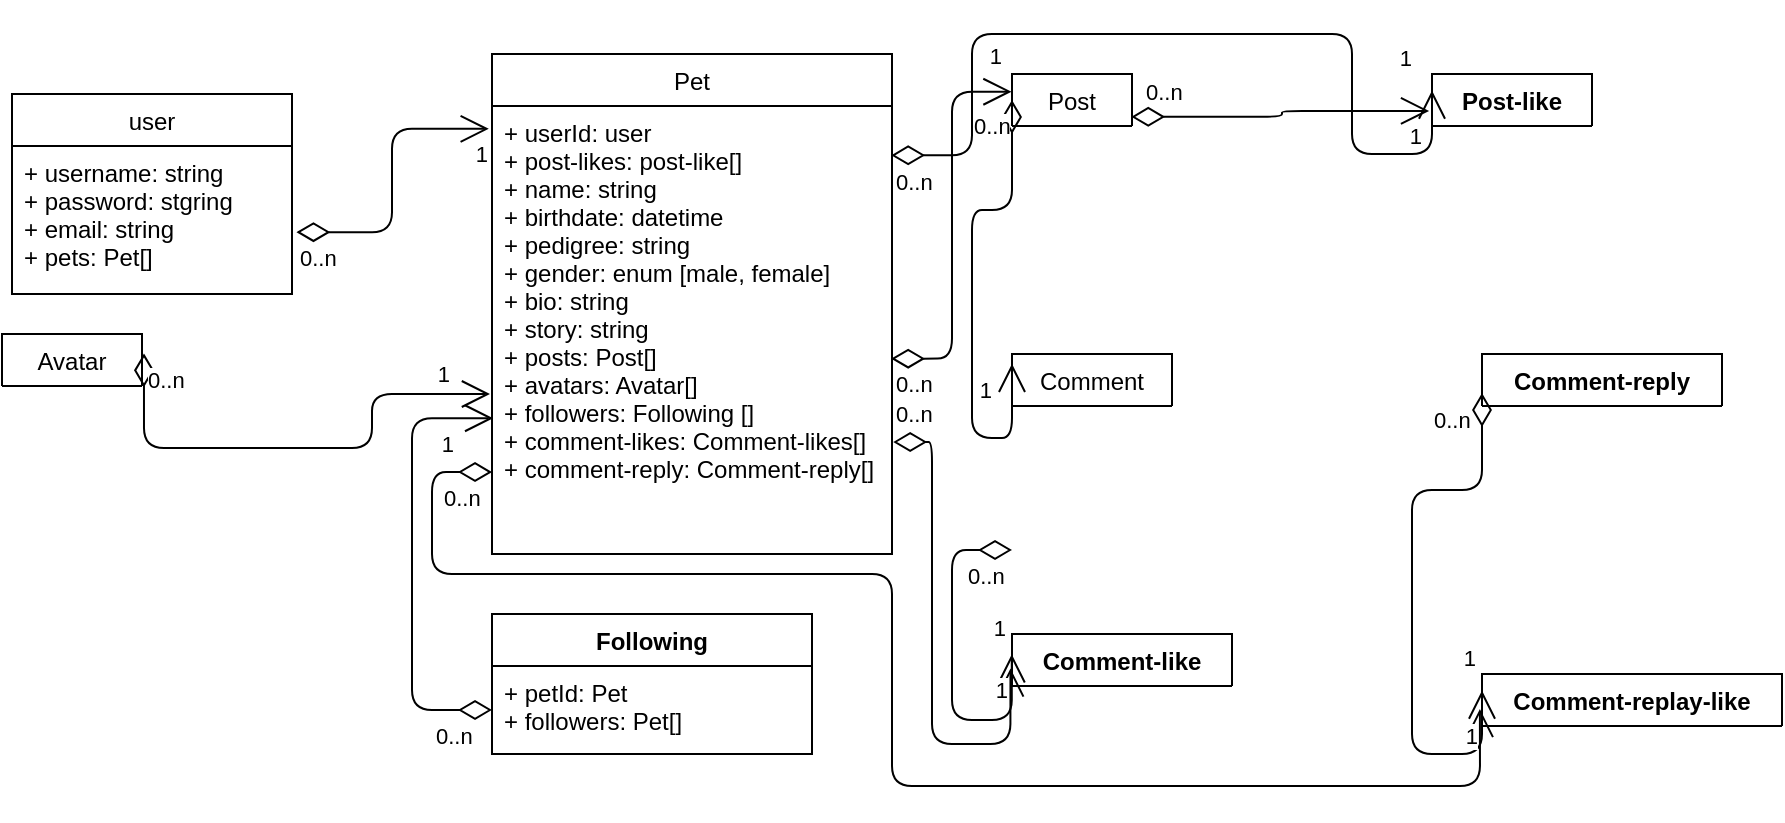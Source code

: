 <mxfile>
    <diagram id="5BClj8nfw3l01UVWV0xK" name="Page-1">
        <mxGraphModel dx="1699" dy="1484" grid="1" gridSize="10" guides="1" tooltips="1" connect="1" arrows="1" fold="1" page="1" pageScale="1" pageWidth="850" pageHeight="1100" math="0" shadow="0">
            <root>
                <mxCell id="0"/>
                <mxCell id="1" parent="0"/>
                <mxCell id="2" value="Pet" style="swimlane;fontStyle=0;childLayout=stackLayout;horizontal=1;startSize=26;fillColor=none;horizontalStack=0;resizeParent=1;resizeParentMax=0;resizeLast=0;collapsible=1;marginBottom=0;" parent="1" vertex="1">
                    <mxGeometry x="-390" y="10" width="200" height="250" as="geometry"/>
                </mxCell>
                <mxCell id="4" value="+ userId: user&#10;+ post-likes: post-like[]&#10;+ name: string&#10;+ birthdate: datetime&#10;+ pedigree: string&#10;+ gender: enum [male, female]&#10;+ bio: string&#10;+ story: string&#10;+ posts: Post[]&#10;+ avatars: Avatar[]&#10;+ followers: Following []&#10;+ comment-likes: Comment-likes[]&#10;+ comment-reply: Comment-reply[]" style="text;strokeColor=none;fillColor=none;align=left;verticalAlign=top;spacingLeft=4;spacingRight=4;overflow=hidden;rotatable=0;points=[[0,0.5],[1,0.5]];portConstraint=eastwest;" parent="2" vertex="1">
                    <mxGeometry y="26" width="200" height="224" as="geometry"/>
                </mxCell>
                <mxCell id="6" value="Following" style="swimlane;fontStyle=1;align=center;verticalAlign=top;childLayout=stackLayout;horizontal=1;startSize=26;horizontalStack=0;resizeParent=1;resizeParentMax=0;resizeLast=0;collapsible=1;marginBottom=0;" parent="1" vertex="1">
                    <mxGeometry x="-390" y="290" width="160" height="70" as="geometry">
                        <mxRectangle x="-390" y="290" width="90" height="26" as="alternateBounds"/>
                    </mxGeometry>
                </mxCell>
                <mxCell id="7" value="+ petId: Pet&#10;+ followers: Pet[]" style="text;strokeColor=none;fillColor=none;align=left;verticalAlign=top;spacingLeft=4;spacingRight=4;overflow=hidden;rotatable=0;points=[[0,0.5],[1,0.5]];portConstraint=eastwest;" parent="6" vertex="1">
                    <mxGeometry y="26" width="160" height="44" as="geometry"/>
                </mxCell>
                <mxCell id="14" value="Comment-like&#10;" style="swimlane;fontStyle=1;align=center;verticalAlign=top;childLayout=stackLayout;horizontal=1;startSize=26;horizontalStack=0;resizeParent=1;resizeParentMax=0;resizeLast=0;collapsible=1;marginBottom=0;" parent="1" vertex="1" collapsed="1">
                    <mxGeometry x="-130" y="300" width="110" height="26" as="geometry">
                        <mxRectangle x="-130" y="300" width="140" height="70" as="alternateBounds"/>
                    </mxGeometry>
                </mxCell>
                <mxCell id="15" value="+ commentId: Comment&#10;+ petId: Pet" style="text;strokeColor=none;fillColor=none;align=left;verticalAlign=top;spacingLeft=4;spacingRight=4;overflow=hidden;rotatable=0;points=[[0,0.5],[1,0.5]];portConstraint=eastwest;" parent="14" vertex="1">
                    <mxGeometry y="26" width="110" height="44" as="geometry"/>
                </mxCell>
                <mxCell id="18" value="Comment" style="swimlane;fontStyle=0;childLayout=stackLayout;horizontal=1;startSize=26;fillColor=none;horizontalStack=0;resizeParent=1;resizeParentMax=0;resizeLast=0;collapsible=1;marginBottom=0;" parent="1" vertex="1" collapsed="1">
                    <mxGeometry x="-130" y="160" width="80" height="26" as="geometry">
                        <mxRectangle x="-130" y="160" width="190" height="110" as="alternateBounds"/>
                    </mxGeometry>
                </mxCell>
                <mxCell id="113" value="" style="endArrow=open;html=1;endSize=12;startArrow=diamondThin;startSize=14;startFill=0;edgeStyle=orthogonalEdgeStyle;exitX=1.002;exitY=0.286;exitDx=0;exitDy=0;exitPerimeter=0;" edge="1" parent="18" source="19">
                    <mxGeometry relative="1" as="geometry">
                        <mxPoint x="75" y="40.79" as="sourcePoint"/>
                        <mxPoint x="235" y="40.79" as="targetPoint"/>
                    </mxGeometry>
                </mxCell>
                <mxCell id="114" value="0..n" style="edgeLabel;resizable=0;html=1;align=left;verticalAlign=top;" connectable="0" vertex="1" parent="113">
                    <mxGeometry x="-1" relative="1" as="geometry">
                        <mxPoint x="1" y="-30" as="offset"/>
                    </mxGeometry>
                </mxCell>
                <mxCell id="115" value="1" style="edgeLabel;resizable=0;html=1;align=right;verticalAlign=top;" connectable="0" vertex="1" parent="113">
                    <mxGeometry x="1" relative="1" as="geometry">
                        <mxPoint x="-2" as="offset"/>
                    </mxGeometry>
                </mxCell>
                <mxCell id="19" value="+ post: Post&#10;+ replies: comment-reply[]&#10;+ message: string&#10;+ createDate: dateTime&#10;+ comment-likes: comment-likes[]" style="text;strokeColor=none;fillColor=none;align=left;verticalAlign=top;spacingLeft=4;spacingRight=4;overflow=hidden;rotatable=0;points=[[0,0.5],[1,0.5]];portConstraint=eastwest;" parent="18" vertex="1">
                    <mxGeometry y="26" width="80" height="84" as="geometry"/>
                </mxCell>
                <mxCell id="26" value="Avatar" style="swimlane;fontStyle=0;childLayout=stackLayout;horizontal=1;startSize=26;fillColor=none;horizontalStack=0;resizeParent=1;resizeParentMax=0;resizeLast=0;collapsible=1;marginBottom=0;" parent="1" vertex="1" collapsed="1">
                    <mxGeometry x="-635" y="150" width="70" height="26" as="geometry">
                        <mxRectangle x="-635" y="150" width="150" height="110" as="alternateBounds"/>
                    </mxGeometry>
                </mxCell>
                <mxCell id="28" value="+ alt: string&#10;+ petId: Pet&#10;+ createDate: dateTime&#10;+ isActive: boolean&#10;+ minioId: string" style="text;strokeColor=none;fillColor=none;align=left;verticalAlign=top;spacingLeft=4;spacingRight=4;overflow=hidden;rotatable=0;points=[[0,0.5],[1,0.5]];portConstraint=eastwest;" parent="26" vertex="1">
                    <mxGeometry y="26" width="70" height="84" as="geometry"/>
                </mxCell>
                <mxCell id="30" value="user" style="swimlane;fontStyle=0;childLayout=stackLayout;horizontal=1;startSize=26;fillColor=none;horizontalStack=0;resizeParent=1;resizeParentMax=0;resizeLast=0;collapsible=1;marginBottom=0;" parent="1" vertex="1">
                    <mxGeometry x="-630" y="30" width="140" height="100" as="geometry"/>
                </mxCell>
                <mxCell id="33" value="+ username: string&#10;+ password: stgring&#10;+ email: string&#10;+ pets: Pet[]&#10;" style="text;strokeColor=none;fillColor=none;align=left;verticalAlign=top;spacingLeft=4;spacingRight=4;overflow=hidden;rotatable=0;points=[[0,0.5],[1,0.5]];portConstraint=eastwest;" parent="30" vertex="1">
                    <mxGeometry y="26" width="140" height="74" as="geometry"/>
                </mxCell>
                <mxCell id="41" value="&lt;br&gt;" style="endArrow=open;html=1;endSize=12;startArrow=diamondThin;startSize=14;startFill=0;edgeStyle=orthogonalEdgeStyle;entryX=-0.008;entryY=0.051;entryDx=0;entryDy=0;entryPerimeter=0;exitX=1.016;exitY=0.582;exitDx=0;exitDy=0;exitPerimeter=0;" parent="1" source="33" target="4" edge="1">
                    <mxGeometry x="0.062" y="50" relative="1" as="geometry">
                        <mxPoint x="-490" y="90" as="sourcePoint"/>
                        <mxPoint x="-330" y="90" as="targetPoint"/>
                        <mxPoint as="offset"/>
                    </mxGeometry>
                </mxCell>
                <mxCell id="42" value="0..n" style="edgeLabel;resizable=0;html=1;align=left;verticalAlign=top;" parent="41" connectable="0" vertex="1">
                    <mxGeometry x="-1" relative="1" as="geometry"/>
                </mxCell>
                <mxCell id="43" value="1" style="edgeLabel;resizable=0;html=1;align=right;verticalAlign=top;" parent="41" connectable="0" vertex="1">
                    <mxGeometry x="1" relative="1" as="geometry"/>
                </mxCell>
                <mxCell id="44" value="" style="endArrow=open;html=1;endSize=12;startArrow=diamondThin;startSize=14;startFill=0;edgeStyle=orthogonalEdgeStyle;exitX=1.014;exitY=0.373;exitDx=0;exitDy=0;exitPerimeter=0;" parent="1" source="28" edge="1">
                    <mxGeometry x="0.572" y="30" relative="1" as="geometry">
                        <mxPoint x="-470" y="280" as="sourcePoint"/>
                        <mxPoint x="-391" y="180" as="targetPoint"/>
                        <Array as="points">
                            <mxPoint x="-450" y="207"/>
                            <mxPoint x="-450" y="180"/>
                            <mxPoint x="-391" y="180"/>
                        </Array>
                        <mxPoint as="offset"/>
                    </mxGeometry>
                </mxCell>
                <mxCell id="45" value="0..n" style="edgeLabel;resizable=0;html=1;align=left;verticalAlign=top;" parent="44" connectable="0" vertex="1">
                    <mxGeometry x="-1" relative="1" as="geometry"/>
                </mxCell>
                <mxCell id="46" value="1" style="edgeLabel;resizable=0;html=1;align=right;verticalAlign=top;" parent="44" connectable="0" vertex="1">
                    <mxGeometry x="1" relative="1" as="geometry">
                        <mxPoint x="-20" y="-23" as="offset"/>
                    </mxGeometry>
                </mxCell>
                <mxCell id="47" value="" style="endArrow=open;html=1;endSize=12;startArrow=diamondThin;startSize=14;startFill=0;edgeStyle=orthogonalEdgeStyle;entryX=0.003;entryY=0.697;entryDx=0;entryDy=0;entryPerimeter=0;exitX=0;exitY=0.5;exitDx=0;exitDy=0;" parent="1" source="7" target="4" edge="1">
                    <mxGeometry x="-1" y="-292" relative="1" as="geometry">
                        <mxPoint x="-390" y="311" as="sourcePoint"/>
                        <mxPoint x="-380" y="209" as="targetPoint"/>
                        <Array as="points">
                            <mxPoint x="-430" y="338"/>
                            <mxPoint x="-430" y="192"/>
                        </Array>
                        <mxPoint x="-250" y="-142" as="offset"/>
                    </mxGeometry>
                </mxCell>
                <mxCell id="48" value="0..n" style="edgeLabel;resizable=0;html=1;align=left;verticalAlign=top;" parent="47" connectable="0" vertex="1">
                    <mxGeometry x="-1" relative="1" as="geometry">
                        <mxPoint x="-30" as="offset"/>
                    </mxGeometry>
                </mxCell>
                <mxCell id="49" value="1" style="edgeLabel;resizable=0;html=1;align=right;verticalAlign=top;" parent="47" connectable="0" vertex="1">
                    <mxGeometry x="1" relative="1" as="geometry">
                        <mxPoint x="-19" as="offset"/>
                    </mxGeometry>
                </mxCell>
                <mxCell id="60" value="Post" style="swimlane;fontStyle=0;childLayout=stackLayout;horizontal=1;startSize=26;fillColor=none;horizontalStack=0;resizeParent=1;resizeParentMax=0;resizeLast=0;collapsible=1;marginBottom=0;" parent="1" vertex="1" collapsed="1">
                    <mxGeometry x="-130" y="20" width="60" height="26" as="geometry">
                        <mxRectangle x="-130" y="20" width="150" height="110" as="alternateBounds"/>
                    </mxGeometry>
                </mxCell>
                <mxCell id="61" value="+ message: string&#10;+ petId: Pet&#10;+comments: comment[]&#10;+ createDate: DateTime&#10;+ post-like: Post-like" style="text;strokeColor=none;fillColor=none;align=left;verticalAlign=top;spacingLeft=4;spacingRight=4;overflow=hidden;rotatable=0;points=[[0,0.5],[1,0.5]];portConstraint=eastwest;" parent="60" vertex="1">
                    <mxGeometry y="26" width="60" height="84" as="geometry"/>
                </mxCell>
                <mxCell id="74" value="" style="endArrow=open;html=1;endSize=12;startArrow=diamondThin;startSize=14;startFill=0;edgeStyle=orthogonalEdgeStyle;entryX=-0.001;entryY=0.391;entryDx=0;entryDy=0;entryPerimeter=0;" parent="1" target="15" edge="1">
                    <mxGeometry relative="1" as="geometry">
                        <mxPoint x="-130" y="258" as="sourcePoint"/>
                        <mxPoint x="-130.56" y="330.16" as="targetPoint"/>
                        <Array as="points">
                            <mxPoint x="-160" y="258"/>
                            <mxPoint x="-160" y="343"/>
                        </Array>
                    </mxGeometry>
                </mxCell>
                <mxCell id="75" value="0..n" style="edgeLabel;resizable=0;html=1;align=left;verticalAlign=top;" parent="74" connectable="0" vertex="1">
                    <mxGeometry x="-1" relative="1" as="geometry">
                        <mxPoint x="-24" as="offset"/>
                    </mxGeometry>
                </mxCell>
                <mxCell id="76" value="1" style="edgeLabel;resizable=0;html=1;align=right;verticalAlign=top;" parent="74" connectable="0" vertex="1">
                    <mxGeometry x="1" relative="1" as="geometry">
                        <mxPoint x="-2" y="-26" as="offset"/>
                    </mxGeometry>
                </mxCell>
                <mxCell id="81" value="Post-like&#10;" style="swimlane;fontStyle=1;align=center;verticalAlign=top;childLayout=stackLayout;horizontal=1;startSize=26;horizontalStack=0;resizeParent=1;resizeParentMax=0;resizeLast=0;collapsible=1;marginBottom=0;" parent="1" vertex="1" collapsed="1">
                    <mxGeometry x="80" y="20" width="80" height="26" as="geometry">
                        <mxRectangle x="80" y="20" width="140" height="70" as="alternateBounds"/>
                    </mxGeometry>
                </mxCell>
                <mxCell id="82" value="+ petId: Pet&#10;+ postId: Post" style="text;strokeColor=none;fillColor=none;align=left;verticalAlign=top;spacingLeft=4;spacingRight=4;overflow=hidden;rotatable=0;points=[[0,0.5],[1,0.5]];portConstraint=eastwest;" parent="81" vertex="1">
                    <mxGeometry y="26" width="80" height="44" as="geometry"/>
                </mxCell>
                <mxCell id="89" value="Comment-reply" style="swimlane;fontStyle=1;align=center;verticalAlign=top;childLayout=stackLayout;horizontal=1;startSize=26;horizontalStack=0;resizeParent=1;resizeParentMax=0;resizeLast=0;collapsible=1;marginBottom=0;" vertex="1" collapsed="1" parent="1">
                    <mxGeometry x="105" y="160" width="120" height="26" as="geometry">
                        <mxRectangle x="105" y="160" width="250" height="90" as="alternateBounds"/>
                    </mxGeometry>
                </mxCell>
                <mxCell id="90" value="+ commentId: Comment&#10;+ message: string&#10;+ comment-replay-like: Comment-replay-like" style="text;strokeColor=none;fillColor=none;align=left;verticalAlign=top;spacingLeft=4;spacingRight=4;overflow=hidden;rotatable=0;points=[[0,0.5],[1,0.5]];portConstraint=eastwest;" vertex="1" parent="89">
                    <mxGeometry y="26" width="120" height="64" as="geometry"/>
                </mxCell>
                <mxCell id="95" value="Comment-replay-like" style="swimlane;fontStyle=1;align=center;verticalAlign=top;childLayout=stackLayout;horizontal=1;startSize=26;horizontalStack=0;resizeParent=1;resizeParentMax=0;resizeLast=0;collapsible=1;marginBottom=0;" vertex="1" collapsed="1" parent="1">
                    <mxGeometry x="105" y="320" width="150" height="26" as="geometry">
                        <mxRectangle x="105" y="320" width="220" height="70" as="alternateBounds"/>
                    </mxGeometry>
                </mxCell>
                <mxCell id="96" value="+ comment-reply-id: Comment-replay&#10;+ petId: Pet" style="text;strokeColor=none;fillColor=none;align=left;verticalAlign=top;spacingLeft=4;spacingRight=4;overflow=hidden;rotatable=0;points=[[0,0.5],[1,0.5]];portConstraint=eastwest;" vertex="1" parent="95">
                    <mxGeometry y="26" width="150" height="44" as="geometry"/>
                </mxCell>
                <mxCell id="101" value="" style="endArrow=open;html=1;endSize=12;startArrow=diamondThin;startSize=14;startFill=0;edgeStyle=orthogonalEdgeStyle;exitX=0.998;exitY=0.564;exitDx=0;exitDy=0;exitPerimeter=0;entryX=-0.004;entryY=0.341;entryDx=0;entryDy=0;entryPerimeter=0;" edge="1" parent="1" source="4" target="61">
                    <mxGeometry relative="1" as="geometry">
                        <mxPoint x="-320" y="140" as="sourcePoint"/>
                        <mxPoint x="-140" y="70" as="targetPoint"/>
                    </mxGeometry>
                </mxCell>
                <mxCell id="102" value="0..n" style="edgeLabel;resizable=0;html=1;align=left;verticalAlign=top;" connectable="0" vertex="1" parent="101">
                    <mxGeometry x="-1" relative="1" as="geometry"/>
                </mxCell>
                <mxCell id="103" value="1" style="edgeLabel;resizable=0;html=1;align=right;verticalAlign=top;" connectable="0" vertex="1" parent="101">
                    <mxGeometry x="1" relative="1" as="geometry">
                        <mxPoint x="-4" y="-31" as="offset"/>
                    </mxGeometry>
                </mxCell>
                <mxCell id="104" value="" style="endArrow=open;html=1;endSize=12;startArrow=diamondThin;startSize=14;startFill=0;edgeStyle=orthogonalEdgeStyle;exitX=0.994;exitY=0.823;exitDx=0;exitDy=0;exitPerimeter=0;entryX=-0.018;entryY=0.71;entryDx=0;entryDy=0;entryPerimeter=0;" edge="1" parent="1" source="61" target="82">
                    <mxGeometry relative="1" as="geometry">
                        <mxPoint x="-80" y="60" as="sourcePoint"/>
                        <mxPoint x="80" y="60" as="targetPoint"/>
                    </mxGeometry>
                </mxCell>
                <mxCell id="105" value="0..n" style="edgeLabel;resizable=0;html=1;align=left;verticalAlign=top;" connectable="0" vertex="1" parent="104">
                    <mxGeometry x="-1" relative="1" as="geometry">
                        <mxPoint x="5" y="-25" as="offset"/>
                    </mxGeometry>
                </mxCell>
                <mxCell id="106" value="1" style="edgeLabel;resizable=0;html=1;align=right;verticalAlign=top;" connectable="0" vertex="1" parent="104">
                    <mxGeometry x="1" relative="1" as="geometry">
                        <mxPoint x="-3" as="offset"/>
                    </mxGeometry>
                </mxCell>
                <mxCell id="107" value="" style="endArrow=open;html=1;endSize=12;startArrow=diamondThin;startSize=14;startFill=0;edgeStyle=orthogonalEdgeStyle;entryX=0;entryY=0.318;entryDx=0;entryDy=0;entryPerimeter=0;exitX=0.998;exitY=0.11;exitDx=0;exitDy=0;exitPerimeter=0;" edge="1" parent="1" source="4" target="82">
                    <mxGeometry relative="1" as="geometry">
                        <mxPoint x="-110" y="9.57" as="sourcePoint"/>
                        <mxPoint x="50" y="9.57" as="targetPoint"/>
                        <Array as="points">
                            <mxPoint x="-150" y="61"/>
                            <mxPoint x="-150"/>
                            <mxPoint x="40"/>
                            <mxPoint x="40" y="60"/>
                        </Array>
                    </mxGeometry>
                </mxCell>
                <mxCell id="108" value="0..n" style="edgeLabel;resizable=0;html=1;align=left;verticalAlign=top;" connectable="0" vertex="1" parent="107">
                    <mxGeometry x="-1" relative="1" as="geometry"/>
                </mxCell>
                <mxCell id="109" value="1" style="edgeLabel;resizable=0;html=1;align=right;verticalAlign=top;" connectable="0" vertex="1" parent="107">
                    <mxGeometry x="1" relative="1" as="geometry">
                        <mxPoint x="-10" y="-30" as="offset"/>
                    </mxGeometry>
                </mxCell>
                <mxCell id="110" value="" style="endArrow=open;html=1;endSize=12;startArrow=diamondThin;startSize=14;startFill=0;edgeStyle=orthogonalEdgeStyle;exitX=0;exitY=0.5;exitDx=0;exitDy=0;entryX=0;entryY=0.189;entryDx=0;entryDy=0;entryPerimeter=0;" edge="1" parent="1" source="61" target="19">
                    <mxGeometry relative="1" as="geometry">
                        <mxPoint x="-140" y="140" as="sourcePoint"/>
                        <mxPoint x="-140" y="200" as="targetPoint"/>
                        <Array as="points">
                            <mxPoint x="-150" y="88"/>
                            <mxPoint x="-150" y="202"/>
                        </Array>
                    </mxGeometry>
                </mxCell>
                <mxCell id="111" value="0..n" style="edgeLabel;resizable=0;html=1;align=left;verticalAlign=top;" connectable="0" vertex="1" parent="110">
                    <mxGeometry x="-1" relative="1" as="geometry">
                        <mxPoint x="-21" as="offset"/>
                    </mxGeometry>
                </mxCell>
                <mxCell id="112" value="1" style="edgeLabel;resizable=0;html=1;align=right;verticalAlign=top;" connectable="0" vertex="1" parent="110">
                    <mxGeometry x="1" relative="1" as="geometry">
                        <mxPoint x="-10" as="offset"/>
                    </mxGeometry>
                </mxCell>
                <mxCell id="116" value="" style="endArrow=open;html=1;endSize=12;startArrow=diamondThin;startSize=14;startFill=0;edgeStyle=orthogonalEdgeStyle;entryX=-0.007;entryY=0.662;entryDx=0;entryDy=0;entryPerimeter=0;exitX=1.003;exitY=0.75;exitDx=0;exitDy=0;exitPerimeter=0;" edge="1" parent="1" source="4" target="15">
                    <mxGeometry relative="1" as="geometry">
                        <mxPoint x="-200" y="204.79" as="sourcePoint"/>
                        <mxPoint x="-40" y="204.79" as="targetPoint"/>
                        <Array as="points">
                            <mxPoint x="-170" y="204"/>
                            <mxPoint x="-170" y="355"/>
                        </Array>
                    </mxGeometry>
                </mxCell>
                <mxCell id="117" value="0..n" style="edgeLabel;resizable=0;html=1;align=left;verticalAlign=top;" connectable="0" vertex="1" parent="116">
                    <mxGeometry x="-1" relative="1" as="geometry">
                        <mxPoint x="-1" y="-27" as="offset"/>
                    </mxGeometry>
                </mxCell>
                <mxCell id="118" value="1" style="edgeLabel;resizable=0;html=1;align=right;verticalAlign=top;" connectable="0" vertex="1" parent="116">
                    <mxGeometry x="1" relative="1" as="geometry">
                        <mxPoint x="-1" y="-2" as="offset"/>
                    </mxGeometry>
                </mxCell>
                <mxCell id="119" value="" style="endArrow=open;html=1;endSize=12;startArrow=diamondThin;startSize=14;startFill=0;edgeStyle=orthogonalEdgeStyle;exitX=0;exitY=0.75;exitDx=0;exitDy=0;entryX=0;entryY=0.318;entryDx=0;entryDy=0;entryPerimeter=0;" edge="1" parent="1" source="89" target="96">
                    <mxGeometry relative="1" as="geometry">
                        <mxPoint x="-30" y="250" as="sourcePoint"/>
                        <mxPoint x="130" y="250" as="targetPoint"/>
                        <Array as="points">
                            <mxPoint x="70" y="228"/>
                            <mxPoint x="70" y="360"/>
                        </Array>
                    </mxGeometry>
                </mxCell>
                <mxCell id="120" value="0..n" style="edgeLabel;resizable=0;html=1;align=left;verticalAlign=top;" connectable="0" vertex="1" parent="119">
                    <mxGeometry x="-1" relative="1" as="geometry">
                        <mxPoint x="-26" as="offset"/>
                    </mxGeometry>
                </mxCell>
                <mxCell id="121" value="1" style="edgeLabel;resizable=0;html=1;align=right;verticalAlign=top;" connectable="0" vertex="1" parent="119">
                    <mxGeometry x="1" relative="1" as="geometry">
                        <mxPoint x="-3" y="-30" as="offset"/>
                    </mxGeometry>
                </mxCell>
                <mxCell id="122" value="" style="endArrow=open;html=1;endSize=12;startArrow=diamondThin;startSize=14;startFill=0;edgeStyle=orthogonalEdgeStyle;entryX=-0.007;entryY=0.671;entryDx=0;entryDy=0;entryPerimeter=0;exitX=0;exitY=0.817;exitDx=0;exitDy=0;exitPerimeter=0;" edge="1" parent="1" source="4" target="96">
                    <mxGeometry x="0.817" y="-50" relative="1" as="geometry">
                        <mxPoint x="-180" y="220" as="sourcePoint"/>
                        <mxPoint x="100" y="370" as="targetPoint"/>
                        <Array as="points">
                            <mxPoint x="-420" y="219"/>
                            <mxPoint x="-420" y="270"/>
                            <mxPoint x="-190" y="270"/>
                            <mxPoint x="-190" y="376"/>
                            <mxPoint x="104" y="376"/>
                        </Array>
                        <mxPoint as="offset"/>
                    </mxGeometry>
                </mxCell>
                <mxCell id="123" value="0..n" style="edgeLabel;resizable=0;html=1;align=left;verticalAlign=top;" connectable="0" vertex="1" parent="122">
                    <mxGeometry x="-1" relative="1" as="geometry">
                        <mxPoint x="-26" as="offset"/>
                    </mxGeometry>
                </mxCell>
                <mxCell id="124" value="1" style="edgeLabel;resizable=0;html=1;align=right;verticalAlign=top;" connectable="0" vertex="1" parent="122">
                    <mxGeometry x="1" relative="1" as="geometry"/>
                </mxCell>
            </root>
        </mxGraphModel>
    </diagram>
</mxfile>